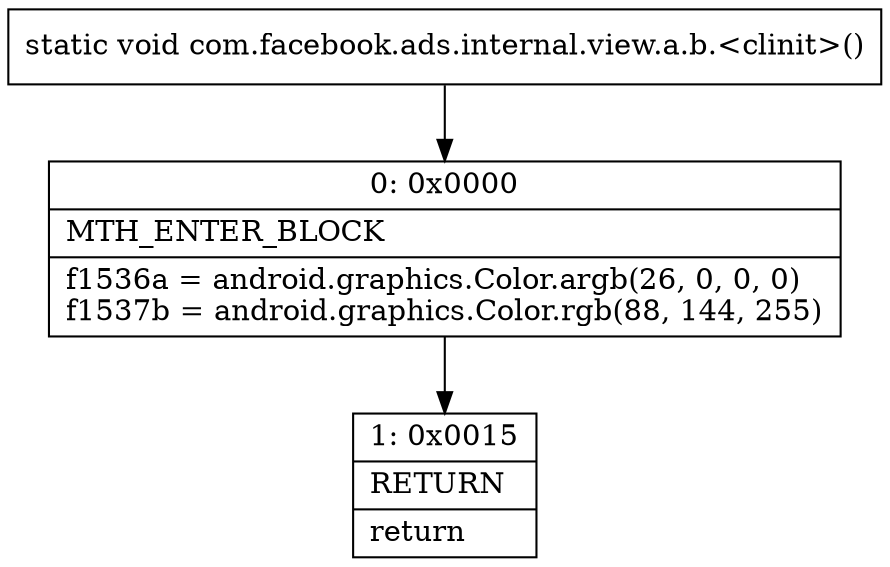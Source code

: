 digraph "CFG forcom.facebook.ads.internal.view.a.b.\<clinit\>()V" {
Node_0 [shape=record,label="{0\:\ 0x0000|MTH_ENTER_BLOCK\l|f1536a = android.graphics.Color.argb(26, 0, 0, 0)\lf1537b = android.graphics.Color.rgb(88, 144, 255)\l}"];
Node_1 [shape=record,label="{1\:\ 0x0015|RETURN\l|return\l}"];
MethodNode[shape=record,label="{static void com.facebook.ads.internal.view.a.b.\<clinit\>() }"];
MethodNode -> Node_0;
Node_0 -> Node_1;
}

